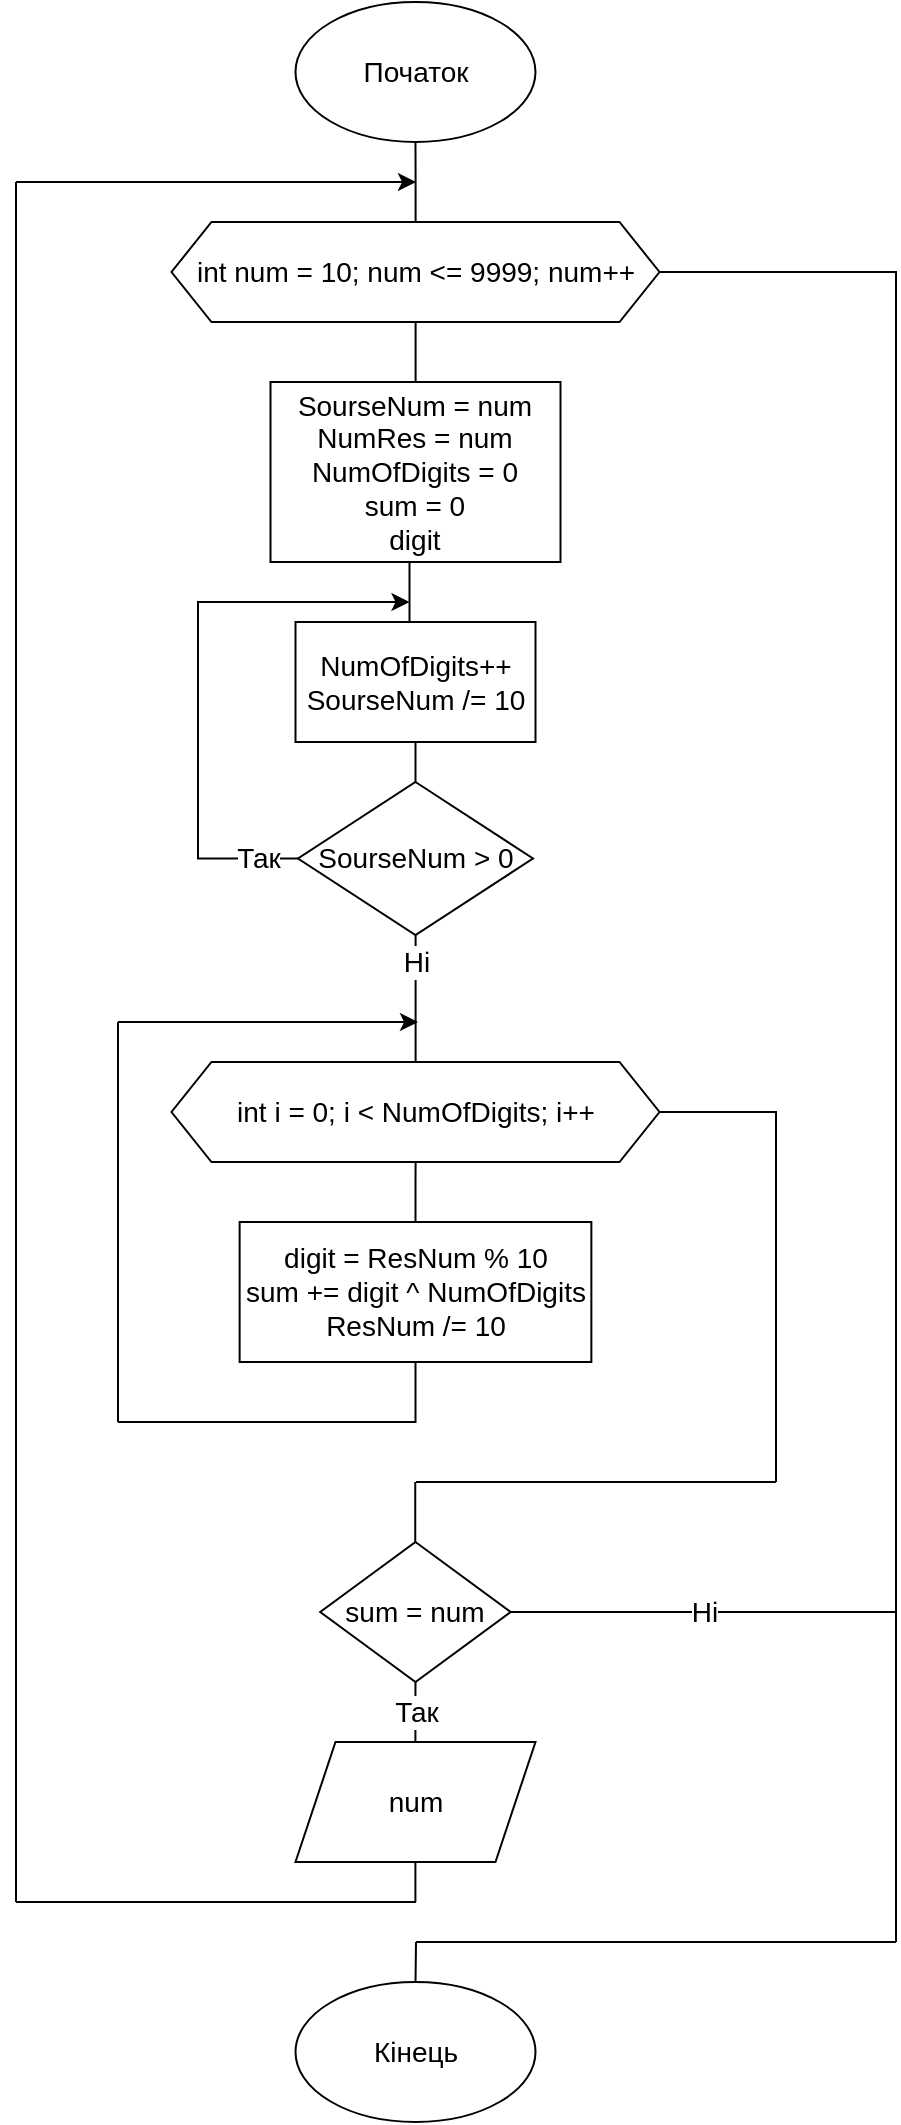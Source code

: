 <mxfile version="13.8.5"><diagram id="RHDEc6TWwaazXZRzNcWN" name="task2(lab)"><mxGraphModel dx="1730" dy="913" grid="1" gridSize="10" guides="1" tooltips="1" connect="1" arrows="1" fold="1" page="1" pageScale="1" pageWidth="827" pageHeight="1169" math="0" shadow="0"><root><mxCell id="LqgxcqlrNjQ1M30jRVYm-0"/><mxCell id="LqgxcqlrNjQ1M30jRVYm-1" parent="LqgxcqlrNjQ1M30jRVYm-0"/><mxCell id="EYa9XbIVT8I7PrRKjxER-0" value="" style="ellipse;whiteSpace=wrap;html=1;" parent="LqgxcqlrNjQ1M30jRVYm-1" vertex="1"><mxGeometry x="339.74" y="30" width="120" height="70" as="geometry"/></mxCell><mxCell id="EYa9XbIVT8I7PrRKjxER-1" value="&lt;font style=&quot;font-size: 14px&quot;&gt;Початок&lt;/font&gt;" style="text;html=1;fillColor=none;align=center;verticalAlign=middle;whiteSpace=wrap;rounded=0;" parent="LqgxcqlrNjQ1M30jRVYm-1" vertex="1"><mxGeometry x="379.74" y="55" width="40" height="20" as="geometry"/></mxCell><mxCell id="yzwYyML1YEtvYDV6WzPE-1" value="" style="edgeStyle=orthogonalEdgeStyle;rounded=0;orthogonalLoop=1;jettySize=auto;html=1;endArrow=none;endFill=0;entryX=0.5;entryY=1;entryDx=0;entryDy=0;" parent="LqgxcqlrNjQ1M30jRVYm-1" source="yzwYyML1YEtvYDV6WzPE-0" target="EYa9XbIVT8I7PrRKjxER-0" edge="1"><mxGeometry relative="1" as="geometry"><mxPoint x="399.75" y="120" as="targetPoint"/></mxGeometry></mxCell><mxCell id="z2woOlRWRxlkjvpkySD8-19" style="edgeStyle=orthogonalEdgeStyle;rounded=0;orthogonalLoop=1;jettySize=auto;html=1;endArrow=none;endFill=0;fontSize=14;" parent="LqgxcqlrNjQ1M30jRVYm-1" source="yzwYyML1YEtvYDV6WzPE-0" edge="1"><mxGeometry relative="1" as="geometry"><mxPoint x="640" y="1000" as="targetPoint"/><Array as="points"><mxPoint x="640" y="165"/></Array></mxGeometry></mxCell><mxCell id="yzwYyML1YEtvYDV6WzPE-0" value="&lt;font style=&quot;font-size: 14px&quot;&gt;int num = 10; num &amp;lt;= 9999; num++&lt;/font&gt;" style="shape=hexagon;perimeter=hexagonPerimeter2;whiteSpace=wrap;html=1;fixedSize=1;" parent="LqgxcqlrNjQ1M30jRVYm-1" vertex="1"><mxGeometry x="277.75" y="140" width="244" height="50" as="geometry"/></mxCell><mxCell id="yzwYyML1YEtvYDV6WzPE-3" value="" style="edgeStyle=orthogonalEdgeStyle;rounded=0;orthogonalLoop=1;jettySize=auto;html=1;endArrow=none;endFill=0;fontSize=14;" parent="LqgxcqlrNjQ1M30jRVYm-1" source="yzwYyML1YEtvYDV6WzPE-2" target="yzwYyML1YEtvYDV6WzPE-0" edge="1"><mxGeometry relative="1" as="geometry"/></mxCell><mxCell id="yzwYyML1YEtvYDV6WzPE-2" value="SourseNum = num&lt;br style=&quot;font-size: 14px;&quot;&gt;NumRes = num&lt;br style=&quot;font-size: 14px;&quot;&gt;NumOfDigits = 0&lt;br style=&quot;font-size: 14px;&quot;&gt;sum = 0&lt;br style=&quot;font-size: 14px;&quot;&gt;digit" style="rounded=0;whiteSpace=wrap;html=1;fontSize=14;align=center;" parent="LqgxcqlrNjQ1M30jRVYm-1" vertex="1"><mxGeometry x="327.25" y="220" width="145" height="90" as="geometry"/></mxCell><mxCell id="yzwYyML1YEtvYDV6WzPE-5" value="" style="edgeStyle=orthogonalEdgeStyle;rounded=0;orthogonalLoop=1;jettySize=auto;html=1;endArrow=none;endFill=0;fontSize=14;" parent="LqgxcqlrNjQ1M30jRVYm-1" source="yzwYyML1YEtvYDV6WzPE-4" target="yzwYyML1YEtvYDV6WzPE-2" edge="1"><mxGeometry relative="1" as="geometry"><Array as="points"><mxPoint x="396.75" y="320"/><mxPoint x="396.75" y="320"/></Array></mxGeometry></mxCell><mxCell id="yzwYyML1YEtvYDV6WzPE-4" value="NumOfDigits++&lt;br&gt;SourseNum /= 10" style="rounded=0;whiteSpace=wrap;html=1;fontSize=14;align=center;" parent="LqgxcqlrNjQ1M30jRVYm-1" vertex="1"><mxGeometry x="339.75" y="340" width="120" height="60" as="geometry"/></mxCell><mxCell id="yzwYyML1YEtvYDV6WzPE-7" value="" style="edgeStyle=orthogonalEdgeStyle;rounded=0;orthogonalLoop=1;jettySize=auto;html=1;endArrow=none;endFill=0;fontSize=14;" parent="LqgxcqlrNjQ1M30jRVYm-1" source="yzwYyML1YEtvYDV6WzPE-6" target="yzwYyML1YEtvYDV6WzPE-4" edge="1"><mxGeometry relative="1" as="geometry"/></mxCell><mxCell id="yzwYyML1YEtvYDV6WzPE-9" value="Так" style="edgeStyle=orthogonalEdgeStyle;rounded=0;orthogonalLoop=1;jettySize=auto;html=1;endArrow=none;endFill=0;fontSize=14;" parent="LqgxcqlrNjQ1M30jRVYm-1" source="yzwYyML1YEtvYDV6WzPE-6" edge="1"><mxGeometry x="-0.787" relative="1" as="geometry"><mxPoint x="301" y="330" as="targetPoint"/><Array as="points"><mxPoint x="291" y="458"/><mxPoint x="291" y="330"/></Array><mxPoint as="offset"/></mxGeometry></mxCell><mxCell id="yzwYyML1YEtvYDV6WzPE-6" value="SourseNum &amp;gt; 0" style="rhombus;whiteSpace=wrap;html=1;fontSize=14;align=center;" parent="LqgxcqlrNjQ1M30jRVYm-1" vertex="1"><mxGeometry x="341" y="420" width="117.5" height="76.5" as="geometry"/></mxCell><mxCell id="yzwYyML1YEtvYDV6WzPE-10" value="" style="endArrow=classic;html=1;fontSize=14;endFill=1;" parent="LqgxcqlrNjQ1M30jRVYm-1" edge="1"><mxGeometry width="50" height="50" relative="1" as="geometry"><mxPoint x="294.75" y="330" as="sourcePoint"/><mxPoint x="396.75" y="330" as="targetPoint"/></mxGeometry></mxCell><mxCell id="yzwYyML1YEtvYDV6WzPE-13" value="Ні" style="edgeStyle=orthogonalEdgeStyle;rounded=0;orthogonalLoop=1;jettySize=auto;html=1;endArrow=none;endFill=0;fontSize=14;" parent="LqgxcqlrNjQ1M30jRVYm-1" source="yzwYyML1YEtvYDV6WzPE-12" target="yzwYyML1YEtvYDV6WzPE-6" edge="1"><mxGeometry x="0.574" relative="1" as="geometry"><Array as="points"><mxPoint x="400" y="530"/><mxPoint x="400" y="530"/></Array><mxPoint as="offset"/></mxGeometry></mxCell><mxCell id="z2woOlRWRxlkjvpkySD8-7" style="edgeStyle=orthogonalEdgeStyle;rounded=0;orthogonalLoop=1;jettySize=auto;html=1;endArrow=none;endFill=0;fontSize=14;" parent="LqgxcqlrNjQ1M30jRVYm-1" source="yzwYyML1YEtvYDV6WzPE-12" edge="1"><mxGeometry relative="1" as="geometry"><mxPoint x="580" y="770" as="targetPoint"/><Array as="points"><mxPoint x="580" y="585"/><mxPoint x="580" y="770"/></Array></mxGeometry></mxCell><mxCell id="yzwYyML1YEtvYDV6WzPE-12" value="&lt;span style=&quot;font-size: 14px&quot;&gt;int i = 0; i &amp;lt; NumOfDigits; i++&lt;/span&gt;" style="shape=hexagon;perimeter=hexagonPerimeter2;whiteSpace=wrap;html=1;fixedSize=1;" parent="LqgxcqlrNjQ1M30jRVYm-1" vertex="1"><mxGeometry x="277.75" y="560" width="244" height="50" as="geometry"/></mxCell><mxCell id="z2woOlRWRxlkjvpkySD8-1" value="" style="edgeStyle=orthogonalEdgeStyle;rounded=0;orthogonalLoop=1;jettySize=auto;html=1;endArrow=none;endFill=0;fontSize=14;" parent="LqgxcqlrNjQ1M30jRVYm-1" source="z2woOlRWRxlkjvpkySD8-0" target="yzwYyML1YEtvYDV6WzPE-12" edge="1"><mxGeometry relative="1" as="geometry"/></mxCell><mxCell id="z2woOlRWRxlkjvpkySD8-3" style="edgeStyle=orthogonalEdgeStyle;rounded=0;orthogonalLoop=1;jettySize=auto;html=1;endArrow=none;endFill=0;fontSize=14;" parent="LqgxcqlrNjQ1M30jRVYm-1" source="z2woOlRWRxlkjvpkySD8-0" edge="1"><mxGeometry relative="1" as="geometry"><mxPoint x="371" y="740" as="targetPoint"/><Array as="points"><mxPoint x="400" y="740"/></Array></mxGeometry></mxCell><mxCell id="z2woOlRWRxlkjvpkySD8-0" value="digit = ResNum % 10&lt;br&gt;sum += digit ^ NumOfDigits&lt;br&gt;ResNum /= 10" style="rounded=0;whiteSpace=wrap;html=1;fontSize=14;align=center;" parent="LqgxcqlrNjQ1M30jRVYm-1" vertex="1"><mxGeometry x="311.81" y="640" width="175.87" height="70" as="geometry"/></mxCell><mxCell id="z2woOlRWRxlkjvpkySD8-4" value="" style="endArrow=none;html=1;fontSize=14;" parent="LqgxcqlrNjQ1M30jRVYm-1" edge="1"><mxGeometry width="50" height="50" relative="1" as="geometry"><mxPoint x="251" y="740" as="sourcePoint"/><mxPoint x="381" y="740" as="targetPoint"/></mxGeometry></mxCell><mxCell id="z2woOlRWRxlkjvpkySD8-5" value="" style="endArrow=none;html=1;fontSize=14;" parent="LqgxcqlrNjQ1M30jRVYm-1" edge="1"><mxGeometry width="50" height="50" relative="1" as="geometry"><mxPoint x="251" y="740" as="sourcePoint"/><mxPoint x="251" y="540" as="targetPoint"/></mxGeometry></mxCell><mxCell id="z2woOlRWRxlkjvpkySD8-6" value="" style="endArrow=classic;html=1;fontSize=14;" parent="LqgxcqlrNjQ1M30jRVYm-1" edge="1"><mxGeometry width="50" height="50" relative="1" as="geometry"><mxPoint x="251" y="540" as="sourcePoint"/><mxPoint x="401" y="540" as="targetPoint"/></mxGeometry></mxCell><mxCell id="z2woOlRWRxlkjvpkySD8-8" value="" style="endArrow=none;html=1;fontSize=14;" parent="LqgxcqlrNjQ1M30jRVYm-1" edge="1"><mxGeometry width="50" height="50" relative="1" as="geometry"><mxPoint x="400" y="770" as="sourcePoint"/><mxPoint x="580" y="770" as="targetPoint"/></mxGeometry></mxCell><mxCell id="z2woOlRWRxlkjvpkySD8-9" value="" style="endArrow=none;html=1;fontSize=14;" parent="LqgxcqlrNjQ1M30jRVYm-1" edge="1"><mxGeometry width="50" height="50" relative="1" as="geometry"><mxPoint x="399.62" y="800" as="sourcePoint"/><mxPoint x="399.62" y="770" as="targetPoint"/></mxGeometry></mxCell><mxCell id="_Z5Towfv-KK22aX8RYLt-8" value="Ні" style="edgeStyle=orthogonalEdgeStyle;rounded=0;orthogonalLoop=1;jettySize=auto;html=1;endArrow=none;endFill=0;fontSize=14;" parent="LqgxcqlrNjQ1M30jRVYm-1" source="z2woOlRWRxlkjvpkySD8-10" edge="1"><mxGeometry relative="1" as="geometry"><mxPoint x="640" y="835" as="targetPoint"/></mxGeometry></mxCell><mxCell id="z2woOlRWRxlkjvpkySD8-10" value="sum = num" style="rhombus;whiteSpace=wrap;html=1;fontSize=14;align=center;" parent="LqgxcqlrNjQ1M30jRVYm-1" vertex="1"><mxGeometry x="352.11" y="800" width="95.26" height="70" as="geometry"/></mxCell><mxCell id="z2woOlRWRxlkjvpkySD8-13" value="Так" style="edgeStyle=orthogonalEdgeStyle;rounded=0;orthogonalLoop=1;jettySize=auto;html=1;endArrow=none;endFill=0;fontSize=14;" parent="LqgxcqlrNjQ1M30jRVYm-1" source="z2woOlRWRxlkjvpkySD8-11" target="z2woOlRWRxlkjvpkySD8-10" edge="1"><mxGeometry relative="1" as="geometry"/></mxCell><mxCell id="_Z5Towfv-KK22aX8RYLt-0" style="edgeStyle=orthogonalEdgeStyle;rounded=0;orthogonalLoop=1;jettySize=auto;html=1;endArrow=none;endFill=0;fontSize=14;" parent="LqgxcqlrNjQ1M30jRVYm-1" source="z2woOlRWRxlkjvpkySD8-11" edge="1"><mxGeometry relative="1" as="geometry"><mxPoint x="399.74" y="980" as="targetPoint"/></mxGeometry></mxCell><mxCell id="z2woOlRWRxlkjvpkySD8-11" value="num" style="shape=parallelogram;perimeter=parallelogramPerimeter;whiteSpace=wrap;html=1;fixedSize=1;fontSize=14;align=center;" parent="LqgxcqlrNjQ1M30jRVYm-1" vertex="1"><mxGeometry x="339.74" y="900" width="120" height="60" as="geometry"/></mxCell><mxCell id="z2woOlRWRxlkjvpkySD8-14" value="" style="ellipse;whiteSpace=wrap;html=1;fontSize=14;align=center;" parent="LqgxcqlrNjQ1M30jRVYm-1" vertex="1"><mxGeometry x="339.75" y="1020" width="120" height="70" as="geometry"/></mxCell><mxCell id="z2woOlRWRxlkjvpkySD8-15" value="&lt;font style=&quot;font-size: 14px&quot;&gt;Кінець&lt;/font&gt;" style="text;html=1;fillColor=none;align=center;verticalAlign=middle;whiteSpace=wrap;rounded=0;fontSize=14;" parent="LqgxcqlrNjQ1M30jRVYm-1" vertex="1"><mxGeometry x="380.01" y="1045" width="40" height="20" as="geometry"/></mxCell><mxCell id="z2woOlRWRxlkjvpkySD8-20" value="" style="endArrow=none;html=1;fontSize=14;" parent="LqgxcqlrNjQ1M30jRVYm-1" edge="1"><mxGeometry width="50" height="50" relative="1" as="geometry"><mxPoint x="400" y="1000" as="sourcePoint"/><mxPoint x="640" y="1000" as="targetPoint"/></mxGeometry></mxCell><mxCell id="_Z5Towfv-KK22aX8RYLt-1" value="" style="endArrow=none;html=1;fontSize=14;" parent="LqgxcqlrNjQ1M30jRVYm-1" edge="1"><mxGeometry width="50" height="50" relative="1" as="geometry"><mxPoint x="200" y="980" as="sourcePoint"/><mxPoint x="400" y="980" as="targetPoint"/></mxGeometry></mxCell><mxCell id="_Z5Towfv-KK22aX8RYLt-2" value="" style="endArrow=none;html=1;fontSize=14;" parent="LqgxcqlrNjQ1M30jRVYm-1" edge="1"><mxGeometry width="50" height="50" relative="1" as="geometry"><mxPoint x="200" y="980" as="sourcePoint"/><mxPoint x="200" y="120" as="targetPoint"/></mxGeometry></mxCell><mxCell id="_Z5Towfv-KK22aX8RYLt-3" value="" style="endArrow=classic;html=1;fontSize=14;" parent="LqgxcqlrNjQ1M30jRVYm-1" edge="1"><mxGeometry width="50" height="50" relative="1" as="geometry"><mxPoint x="200" y="120" as="sourcePoint"/><mxPoint x="400" y="120" as="targetPoint"/></mxGeometry></mxCell><mxCell id="_Z5Towfv-KK22aX8RYLt-10" value="" style="endArrow=none;html=1;fontSize=14;exitX=0.5;exitY=0;exitDx=0;exitDy=0;" parent="LqgxcqlrNjQ1M30jRVYm-1" source="z2woOlRWRxlkjvpkySD8-14" edge="1"><mxGeometry width="50" height="50" relative="1" as="geometry"><mxPoint x="350" y="1050" as="sourcePoint"/><mxPoint x="400" y="1000" as="targetPoint"/></mxGeometry></mxCell></root></mxGraphModel></diagram></mxfile>